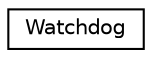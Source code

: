 digraph "Graphical Class Hierarchy"
{
  edge [fontname="Helvetica",fontsize="10",labelfontname="Helvetica",labelfontsize="10"];
  node [fontname="Helvetica",fontsize="10",shape=record];
  rankdir="LR";
  Node1 [label="Watchdog",height=0.2,width=0.4,color="black", fillcolor="white", style="filled",URL="$d7/d2b/classWatchdog.html"];
}
